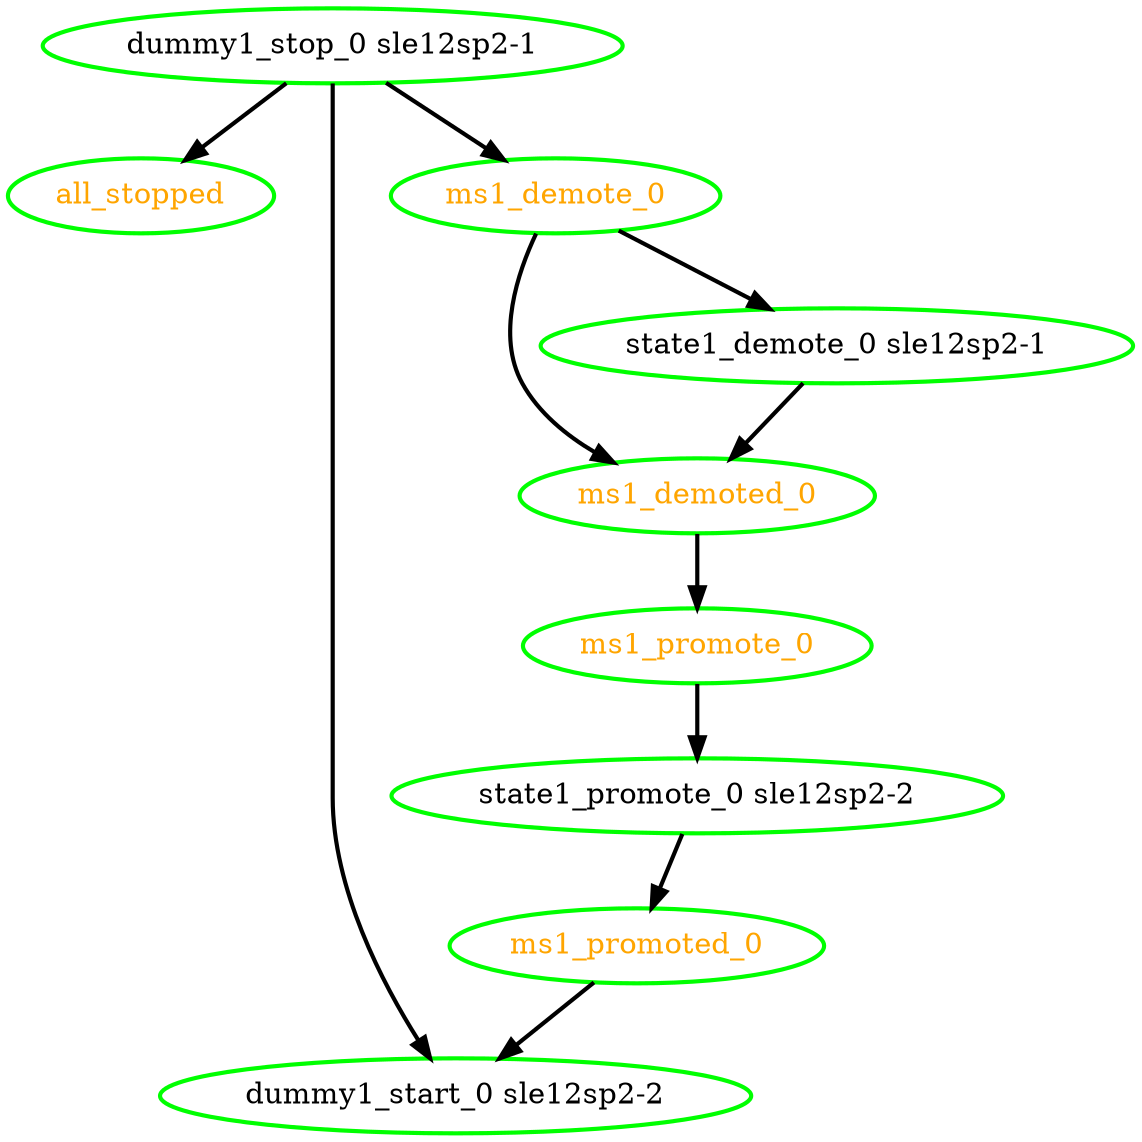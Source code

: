 digraph "g" {
"all_stopped" [ style=bold color="green" fontcolor="orange"]
"dummy1_start_0 sle12sp2-2" [ style=bold color="green" fontcolor="black"]
"dummy1_stop_0 sle12sp2-1" -> "all_stopped" [ style = bold]
"dummy1_stop_0 sle12sp2-1" -> "dummy1_start_0 sle12sp2-2" [ style = bold]
"dummy1_stop_0 sle12sp2-1" -> "ms1_demote_0" [ style = bold]
"dummy1_stop_0 sle12sp2-1" [ style=bold color="green" fontcolor="black"]
"ms1_demote_0" -> "ms1_demoted_0" [ style = bold]
"ms1_demote_0" -> "state1_demote_0 sle12sp2-1" [ style = bold]
"ms1_demote_0" [ style=bold color="green" fontcolor="orange"]
"ms1_demoted_0" -> "ms1_promote_0" [ style = bold]
"ms1_demoted_0" [ style=bold color="green" fontcolor="orange"]
"ms1_promote_0" -> "state1_promote_0 sle12sp2-2" [ style = bold]
"ms1_promote_0" [ style=bold color="green" fontcolor="orange"]
"ms1_promoted_0" -> "dummy1_start_0 sle12sp2-2" [ style = bold]
"ms1_promoted_0" [ style=bold color="green" fontcolor="orange"]
"state1_demote_0 sle12sp2-1" -> "ms1_demoted_0" [ style = bold]
"state1_demote_0 sle12sp2-1" [ style=bold color="green" fontcolor="black"]
"state1_promote_0 sle12sp2-2" -> "ms1_promoted_0" [ style = bold]
"state1_promote_0 sle12sp2-2" [ style=bold color="green" fontcolor="black"]
}
